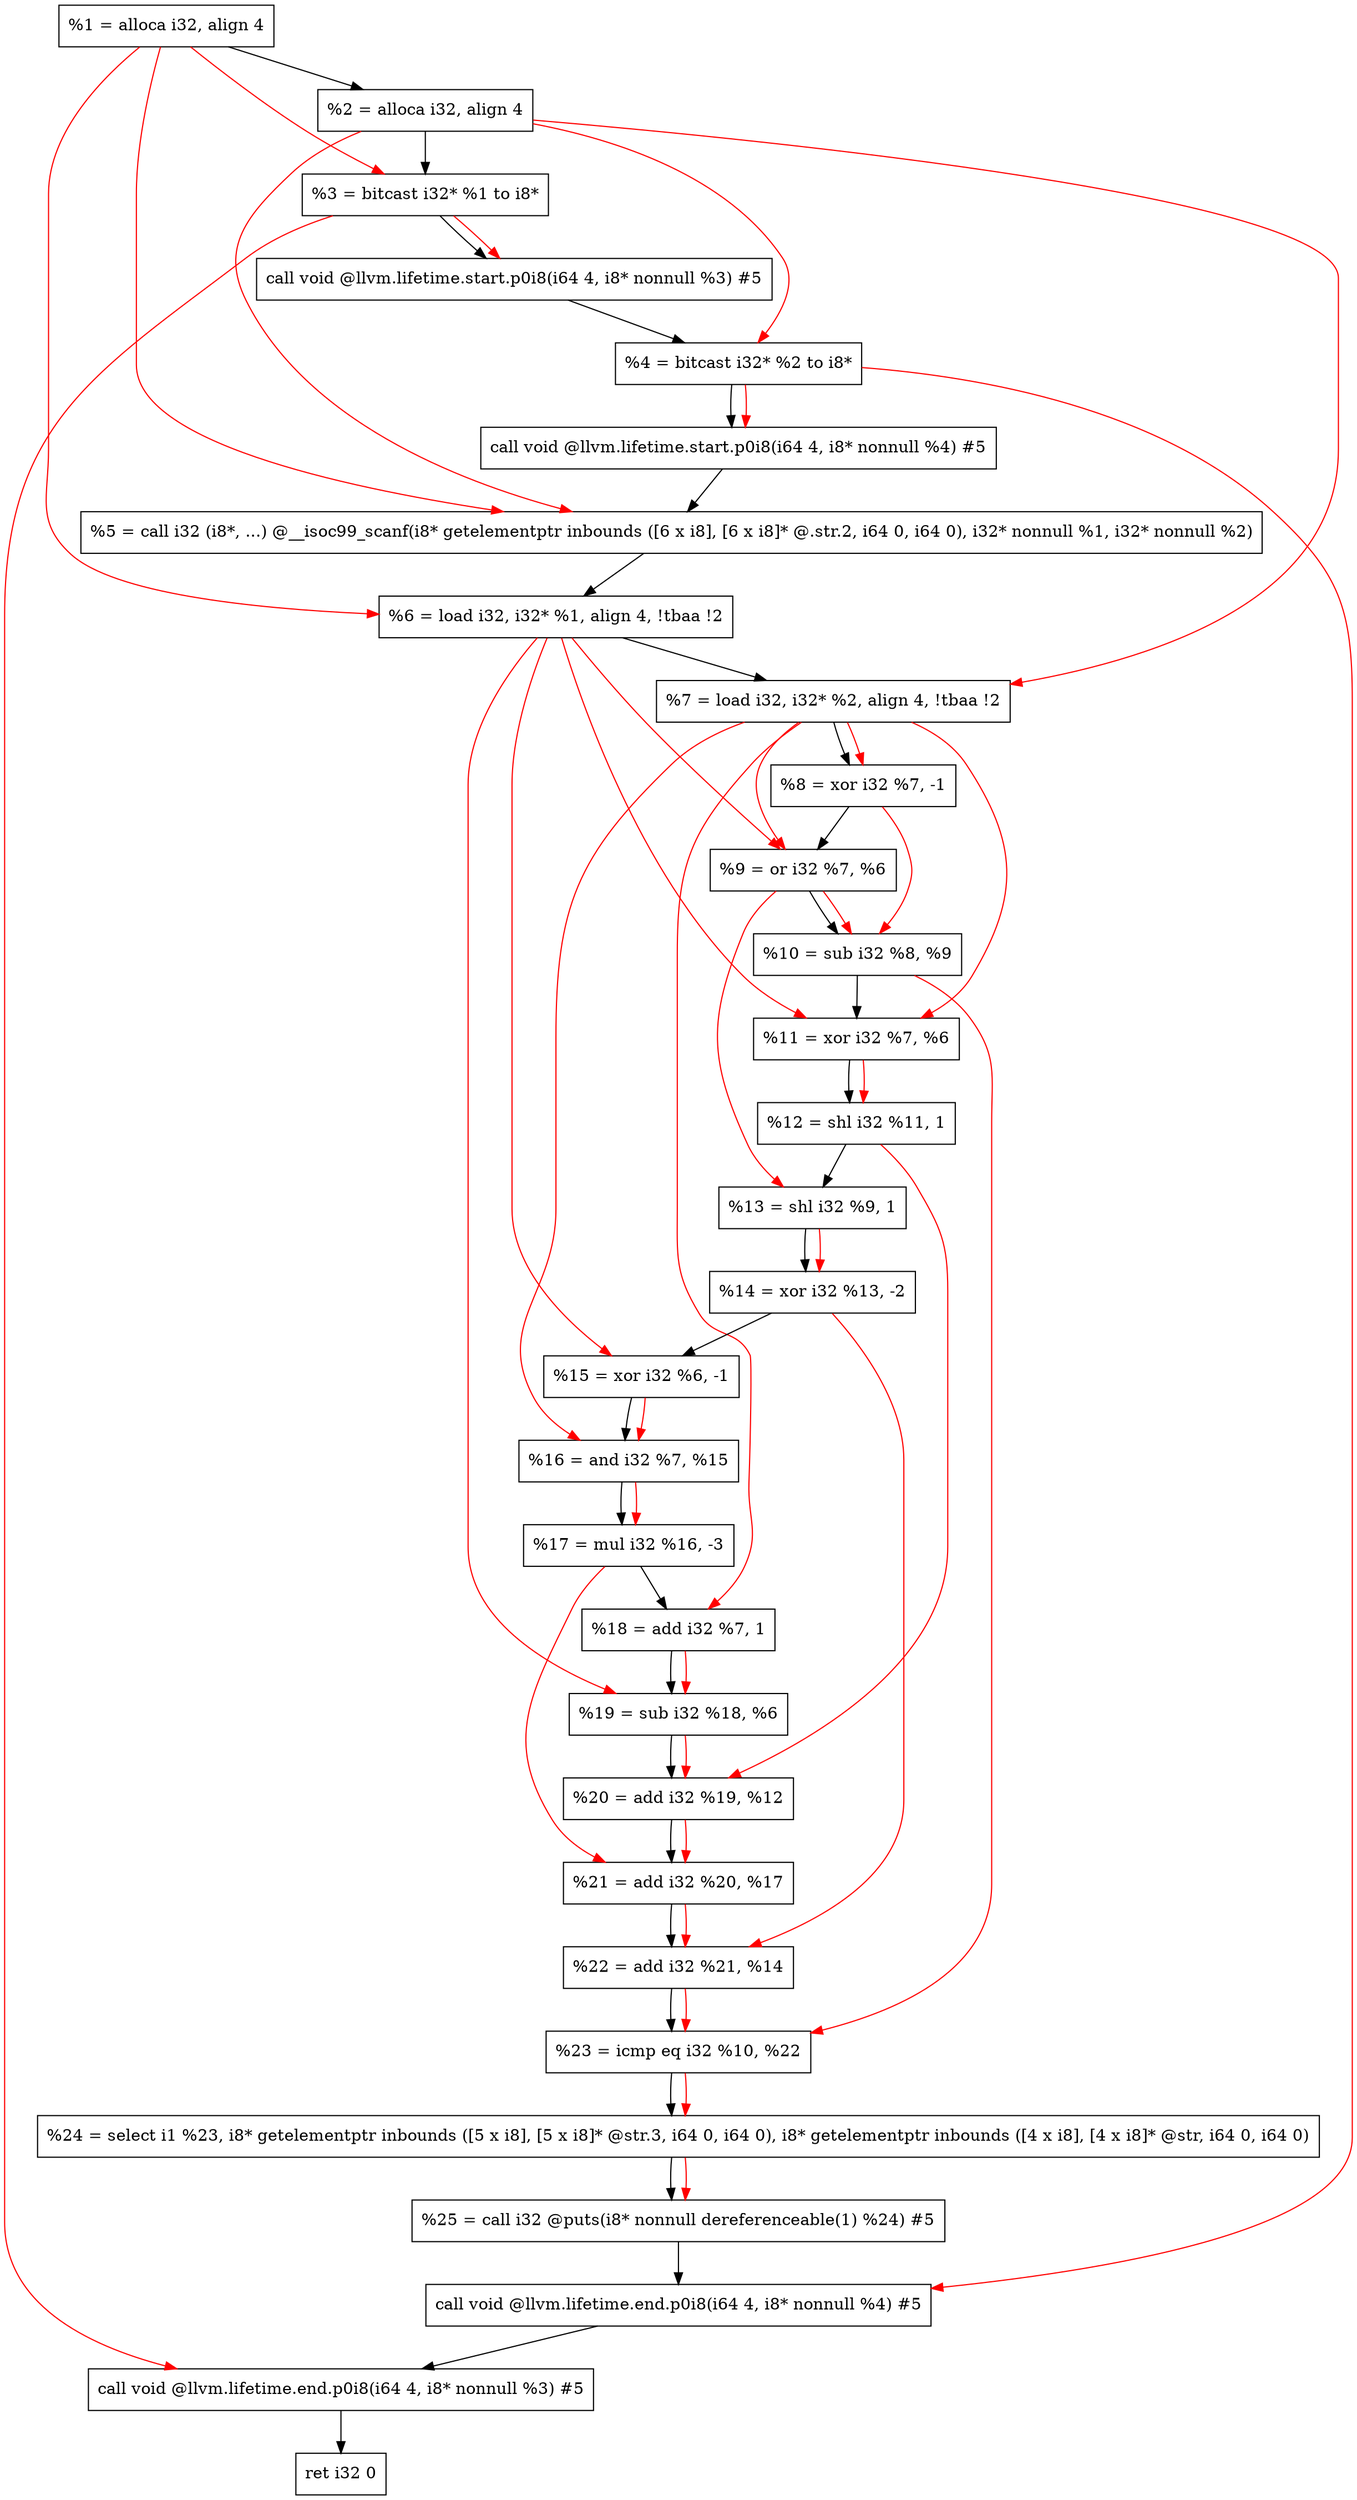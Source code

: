 digraph "DFG for'main' function" {
	Node0x1add778[shape=record, label="  %1 = alloca i32, align 4"];
	Node0x1add7f8[shape=record, label="  %2 = alloca i32, align 4"];
	Node0x1add888[shape=record, label="  %3 = bitcast i32* %1 to i8*"];
	Node0x1addce8[shape=record, label="  call void @llvm.lifetime.start.p0i8(i64 4, i8* nonnull %3) #5"];
	Node0x1adddc8[shape=record, label="  %4 = bitcast i32* %2 to i8*"];
	Node0x1addee8[shape=record, label="  call void @llvm.lifetime.start.p0i8(i64 4, i8* nonnull %4) #5"];
	Node0x1ade120[shape=record, label="  %5 = call i32 (i8*, ...) @__isoc99_scanf(i8* getelementptr inbounds ([6 x i8], [6 x i8]* @.str.2, i64 0, i64 0), i32* nonnull %1, i32* nonnull %2)"];
	Node0x1ade1d8[shape=record, label="  %6 = load i32, i32* %1, align 4, !tbaa !2"];
	Node0x1adf148[shape=record, label="  %7 = load i32, i32* %2, align 4, !tbaa !2"];
	Node0x1adf7d0[shape=record, label="  %8 = xor i32 %7, -1"];
	Node0x1adf840[shape=record, label="  %9 = or i32 %7, %6"];
	Node0x1adf8b0[shape=record, label="  %10 = sub i32 %8, %9"];
	Node0x1adf920[shape=record, label="  %11 = xor i32 %7, %6"];
	Node0x1adf990[shape=record, label="  %12 = shl i32 %11, 1"];
	Node0x1adfa00[shape=record, label="  %13 = shl i32 %9, 1"];
	Node0x1adfa70[shape=record, label="  %14 = xor i32 %13, -2"];
	Node0x1adfae0[shape=record, label="  %15 = xor i32 %6, -1"];
	Node0x1adfb50[shape=record, label="  %16 = and i32 %7, %15"];
	Node0x1adfbc0[shape=record, label="  %17 = mul i32 %16, -3"];
	Node0x1adfc30[shape=record, label="  %18 = add i32 %7, 1"];
	Node0x1adfca0[shape=record, label="  %19 = sub i32 %18, %6"];
	Node0x1adfd10[shape=record, label="  %20 = add i32 %19, %12"];
	Node0x1adfd80[shape=record, label="  %21 = add i32 %20, %17"];
	Node0x1adfdf0[shape=record, label="  %22 = add i32 %21, %14"];
	Node0x1adfe60[shape=record, label="  %23 = icmp eq i32 %10, %22"];
	Node0x1a7e9d8[shape=record, label="  %24 = select i1 %23, i8* getelementptr inbounds ([5 x i8], [5 x i8]* @str.3, i64 0, i64 0), i8* getelementptr inbounds ([4 x i8], [4 x i8]* @str, i64 0, i64 0)"];
	Node0x1adfef0[shape=record, label="  %25 = call i32 @puts(i8* nonnull dereferenceable(1) %24) #5"];
	Node0x1ae0148[shape=record, label="  call void @llvm.lifetime.end.p0i8(i64 4, i8* nonnull %4) #5"];
	Node0x1ae02a8[shape=record, label="  call void @llvm.lifetime.end.p0i8(i64 4, i8* nonnull %3) #5"];
	Node0x1ae0368[shape=record, label="  ret i32 0"];
	Node0x1add778 -> Node0x1add7f8;
	Node0x1add7f8 -> Node0x1add888;
	Node0x1add888 -> Node0x1addce8;
	Node0x1addce8 -> Node0x1adddc8;
	Node0x1adddc8 -> Node0x1addee8;
	Node0x1addee8 -> Node0x1ade120;
	Node0x1ade120 -> Node0x1ade1d8;
	Node0x1ade1d8 -> Node0x1adf148;
	Node0x1adf148 -> Node0x1adf7d0;
	Node0x1adf7d0 -> Node0x1adf840;
	Node0x1adf840 -> Node0x1adf8b0;
	Node0x1adf8b0 -> Node0x1adf920;
	Node0x1adf920 -> Node0x1adf990;
	Node0x1adf990 -> Node0x1adfa00;
	Node0x1adfa00 -> Node0x1adfa70;
	Node0x1adfa70 -> Node0x1adfae0;
	Node0x1adfae0 -> Node0x1adfb50;
	Node0x1adfb50 -> Node0x1adfbc0;
	Node0x1adfbc0 -> Node0x1adfc30;
	Node0x1adfc30 -> Node0x1adfca0;
	Node0x1adfca0 -> Node0x1adfd10;
	Node0x1adfd10 -> Node0x1adfd80;
	Node0x1adfd80 -> Node0x1adfdf0;
	Node0x1adfdf0 -> Node0x1adfe60;
	Node0x1adfe60 -> Node0x1a7e9d8;
	Node0x1a7e9d8 -> Node0x1adfef0;
	Node0x1adfef0 -> Node0x1ae0148;
	Node0x1ae0148 -> Node0x1ae02a8;
	Node0x1ae02a8 -> Node0x1ae0368;
edge [color=red]
	Node0x1add778 -> Node0x1add888;
	Node0x1add888 -> Node0x1addce8;
	Node0x1add7f8 -> Node0x1adddc8;
	Node0x1adddc8 -> Node0x1addee8;
	Node0x1add778 -> Node0x1ade120;
	Node0x1add7f8 -> Node0x1ade120;
	Node0x1add778 -> Node0x1ade1d8;
	Node0x1add7f8 -> Node0x1adf148;
	Node0x1adf148 -> Node0x1adf7d0;
	Node0x1adf148 -> Node0x1adf840;
	Node0x1ade1d8 -> Node0x1adf840;
	Node0x1adf7d0 -> Node0x1adf8b0;
	Node0x1adf840 -> Node0x1adf8b0;
	Node0x1adf148 -> Node0x1adf920;
	Node0x1ade1d8 -> Node0x1adf920;
	Node0x1adf920 -> Node0x1adf990;
	Node0x1adf840 -> Node0x1adfa00;
	Node0x1adfa00 -> Node0x1adfa70;
	Node0x1ade1d8 -> Node0x1adfae0;
	Node0x1adf148 -> Node0x1adfb50;
	Node0x1adfae0 -> Node0x1adfb50;
	Node0x1adfb50 -> Node0x1adfbc0;
	Node0x1adf148 -> Node0x1adfc30;
	Node0x1adfc30 -> Node0x1adfca0;
	Node0x1ade1d8 -> Node0x1adfca0;
	Node0x1adfca0 -> Node0x1adfd10;
	Node0x1adf990 -> Node0x1adfd10;
	Node0x1adfd10 -> Node0x1adfd80;
	Node0x1adfbc0 -> Node0x1adfd80;
	Node0x1adfd80 -> Node0x1adfdf0;
	Node0x1adfa70 -> Node0x1adfdf0;
	Node0x1adf8b0 -> Node0x1adfe60;
	Node0x1adfdf0 -> Node0x1adfe60;
	Node0x1adfe60 -> Node0x1a7e9d8;
	Node0x1a7e9d8 -> Node0x1adfef0;
	Node0x1adddc8 -> Node0x1ae0148;
	Node0x1add888 -> Node0x1ae02a8;
}
